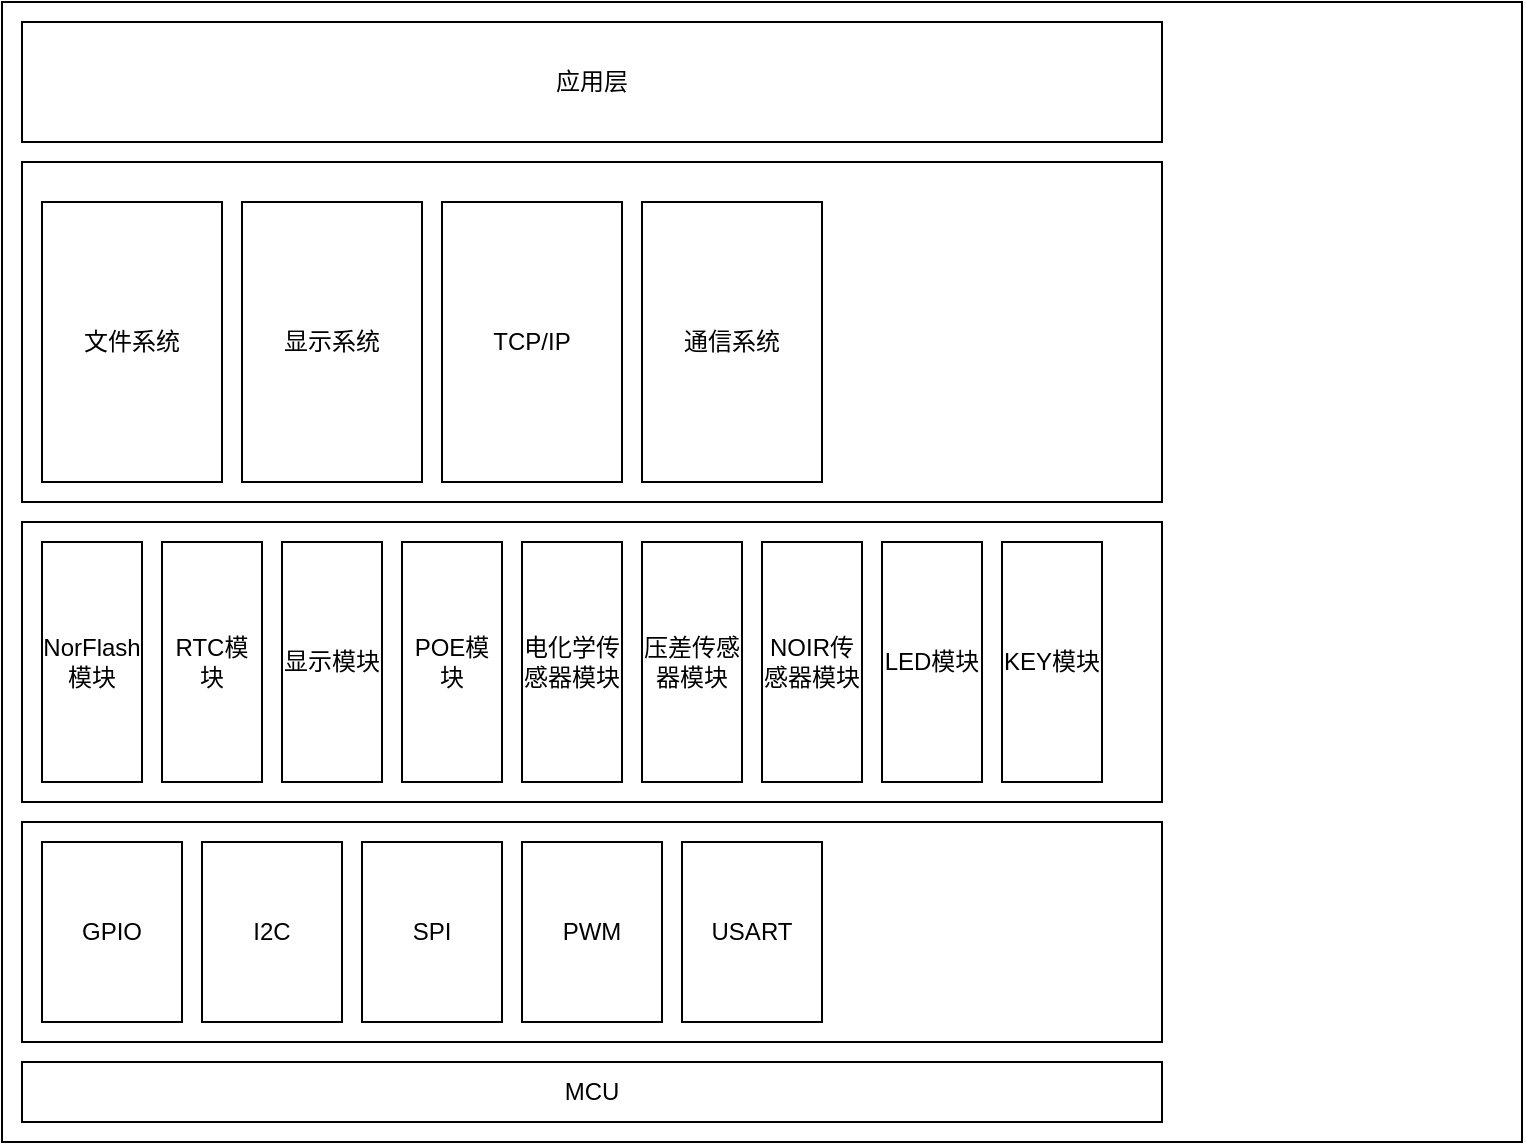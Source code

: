 <mxfile version="24.7.6">
  <diagram name="第 1 页" id="pwynU2H1yq3AJXYQGxQ-">
    <mxGraphModel dx="872" dy="526" grid="1" gridSize="10" guides="1" tooltips="1" connect="1" arrows="1" fold="1" page="1" pageScale="1" pageWidth="3300" pageHeight="4681" math="0" shadow="0">
      <root>
        <mxCell id="0" />
        <mxCell id="1" parent="0" />
        <mxCell id="Z-FcbRnMZewdZYJsf3xK-1" value="" style="rounded=0;whiteSpace=wrap;html=1;" vertex="1" parent="1">
          <mxGeometry x="140" y="70" width="760" height="570" as="geometry" />
        </mxCell>
        <mxCell id="Z-FcbRnMZewdZYJsf3xK-2" value="MCU" style="rounded=0;whiteSpace=wrap;html=1;" vertex="1" parent="1">
          <mxGeometry x="150" y="600" width="570" height="30" as="geometry" />
        </mxCell>
        <mxCell id="Z-FcbRnMZewdZYJsf3xK-3" value="" style="rounded=0;whiteSpace=wrap;html=1;" vertex="1" parent="1">
          <mxGeometry x="150" y="480" width="570" height="110" as="geometry" />
        </mxCell>
        <mxCell id="Z-FcbRnMZewdZYJsf3xK-4" value="GPIO" style="rounded=0;whiteSpace=wrap;html=1;" vertex="1" parent="1">
          <mxGeometry x="160" y="490" width="70" height="90" as="geometry" />
        </mxCell>
        <mxCell id="Z-FcbRnMZewdZYJsf3xK-5" value="I2C" style="rounded=0;whiteSpace=wrap;html=1;" vertex="1" parent="1">
          <mxGeometry x="240" y="490" width="70" height="90" as="geometry" />
        </mxCell>
        <mxCell id="Z-FcbRnMZewdZYJsf3xK-6" value="SPI" style="rounded=0;whiteSpace=wrap;html=1;" vertex="1" parent="1">
          <mxGeometry x="320" y="490" width="70" height="90" as="geometry" />
        </mxCell>
        <mxCell id="Z-FcbRnMZewdZYJsf3xK-7" value="PWM" style="rounded=0;whiteSpace=wrap;html=1;" vertex="1" parent="1">
          <mxGeometry x="400" y="490" width="70" height="90" as="geometry" />
        </mxCell>
        <mxCell id="Z-FcbRnMZewdZYJsf3xK-8" value="USART" style="rounded=0;whiteSpace=wrap;html=1;" vertex="1" parent="1">
          <mxGeometry x="480" y="490" width="70" height="90" as="geometry" />
        </mxCell>
        <mxCell id="Z-FcbRnMZewdZYJsf3xK-9" value="" style="rounded=0;whiteSpace=wrap;html=1;" vertex="1" parent="1">
          <mxGeometry x="150" y="330" width="570" height="140" as="geometry" />
        </mxCell>
        <mxCell id="Z-FcbRnMZewdZYJsf3xK-10" value="NorFlash模块" style="rounded=0;whiteSpace=wrap;html=1;" vertex="1" parent="1">
          <mxGeometry x="160" y="340" width="50" height="120" as="geometry" />
        </mxCell>
        <mxCell id="Z-FcbRnMZewdZYJsf3xK-11" value="RTC模块" style="rounded=0;whiteSpace=wrap;html=1;" vertex="1" parent="1">
          <mxGeometry x="220" y="340" width="50" height="120" as="geometry" />
        </mxCell>
        <mxCell id="Z-FcbRnMZewdZYJsf3xK-12" value="显示模块" style="rounded=0;whiteSpace=wrap;html=1;" vertex="1" parent="1">
          <mxGeometry x="280" y="340" width="50" height="120" as="geometry" />
        </mxCell>
        <mxCell id="Z-FcbRnMZewdZYJsf3xK-13" value="POE模块" style="rounded=0;whiteSpace=wrap;html=1;" vertex="1" parent="1">
          <mxGeometry x="340" y="340" width="50" height="120" as="geometry" />
        </mxCell>
        <mxCell id="Z-FcbRnMZewdZYJsf3xK-14" value="电化学传感器模块" style="rounded=0;whiteSpace=wrap;html=1;" vertex="1" parent="1">
          <mxGeometry x="400" y="340" width="50" height="120" as="geometry" />
        </mxCell>
        <mxCell id="Z-FcbRnMZewdZYJsf3xK-15" value="压差传感器模块" style="rounded=0;whiteSpace=wrap;html=1;" vertex="1" parent="1">
          <mxGeometry x="460" y="340" width="50" height="120" as="geometry" />
        </mxCell>
        <mxCell id="Z-FcbRnMZewdZYJsf3xK-16" value="NOIR传感器模块" style="rounded=0;whiteSpace=wrap;html=1;" vertex="1" parent="1">
          <mxGeometry x="520" y="340" width="50" height="120" as="geometry" />
        </mxCell>
        <mxCell id="Z-FcbRnMZewdZYJsf3xK-17" value="" style="rounded=0;whiteSpace=wrap;html=1;" vertex="1" parent="1">
          <mxGeometry x="150" y="150" width="570" height="170" as="geometry" />
        </mxCell>
        <mxCell id="Z-FcbRnMZewdZYJsf3xK-18" value="文件系统" style="rounded=0;whiteSpace=wrap;html=1;" vertex="1" parent="1">
          <mxGeometry x="160" y="170" width="90" height="140" as="geometry" />
        </mxCell>
        <mxCell id="Z-FcbRnMZewdZYJsf3xK-19" value="显示系统" style="rounded=0;whiteSpace=wrap;html=1;" vertex="1" parent="1">
          <mxGeometry x="260" y="170" width="90" height="140" as="geometry" />
        </mxCell>
        <mxCell id="Z-FcbRnMZewdZYJsf3xK-20" value="TCP/IP" style="rounded=0;whiteSpace=wrap;html=1;" vertex="1" parent="1">
          <mxGeometry x="360" y="170" width="90" height="140" as="geometry" />
        </mxCell>
        <mxCell id="Z-FcbRnMZewdZYJsf3xK-21" value="通信系统" style="rounded=0;whiteSpace=wrap;html=1;" vertex="1" parent="1">
          <mxGeometry x="460" y="170" width="90" height="140" as="geometry" />
        </mxCell>
        <mxCell id="Z-FcbRnMZewdZYJsf3xK-22" value="应用层" style="rounded=0;whiteSpace=wrap;html=1;" vertex="1" parent="1">
          <mxGeometry x="150" y="80" width="570" height="60" as="geometry" />
        </mxCell>
        <mxCell id="Z-FcbRnMZewdZYJsf3xK-24" value="LED模块" style="rounded=0;whiteSpace=wrap;html=1;" vertex="1" parent="1">
          <mxGeometry x="580" y="340" width="50" height="120" as="geometry" />
        </mxCell>
        <mxCell id="Z-FcbRnMZewdZYJsf3xK-25" value="KEY模块" style="rounded=0;whiteSpace=wrap;html=1;" vertex="1" parent="1">
          <mxGeometry x="640" y="340" width="50" height="120" as="geometry" />
        </mxCell>
      </root>
    </mxGraphModel>
  </diagram>
</mxfile>
